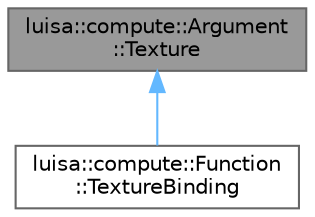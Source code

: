 digraph "luisa::compute::Argument::Texture"
{
 // LATEX_PDF_SIZE
  bgcolor="transparent";
  edge [fontname=Helvetica,fontsize=10,labelfontname=Helvetica,labelfontsize=10];
  node [fontname=Helvetica,fontsize=10,shape=box,height=0.2,width=0.4];
  Node1 [id="Node000001",label="luisa::compute::Argument\l::Texture",height=0.2,width=0.4,color="gray40", fillcolor="grey60", style="filled", fontcolor="black",tooltip=" "];
  Node1 -> Node2 [id="edge1_Node000001_Node000002",dir="back",color="steelblue1",style="solid",tooltip=" "];
  Node2 [id="Node000002",label="luisa::compute::Function\l::TextureBinding",height=0.2,width=0.4,color="gray40", fillcolor="white", style="filled",URL="$structluisa_1_1compute_1_1_function_1_1_texture_binding.html",tooltip="Texture binding."];
}
